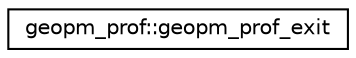 digraph "Graphical Class Hierarchy"
{
 // LATEX_PDF_SIZE
  edge [fontname="Helvetica",fontsize="10",labelfontname="Helvetica",labelfontsize="10"];
  node [fontname="Helvetica",fontsize="10",shape=record];
  rankdir="LR";
  Node0 [label="geopm_prof::geopm_prof_exit",height=0.2,width=0.4,color="black", fillcolor="white", style="filled",URL="$interfacegeopm__prof_1_1geopm__prof__exit.html",tooltip="Fortran interface to geopm_prof_exit  C function."];
}
